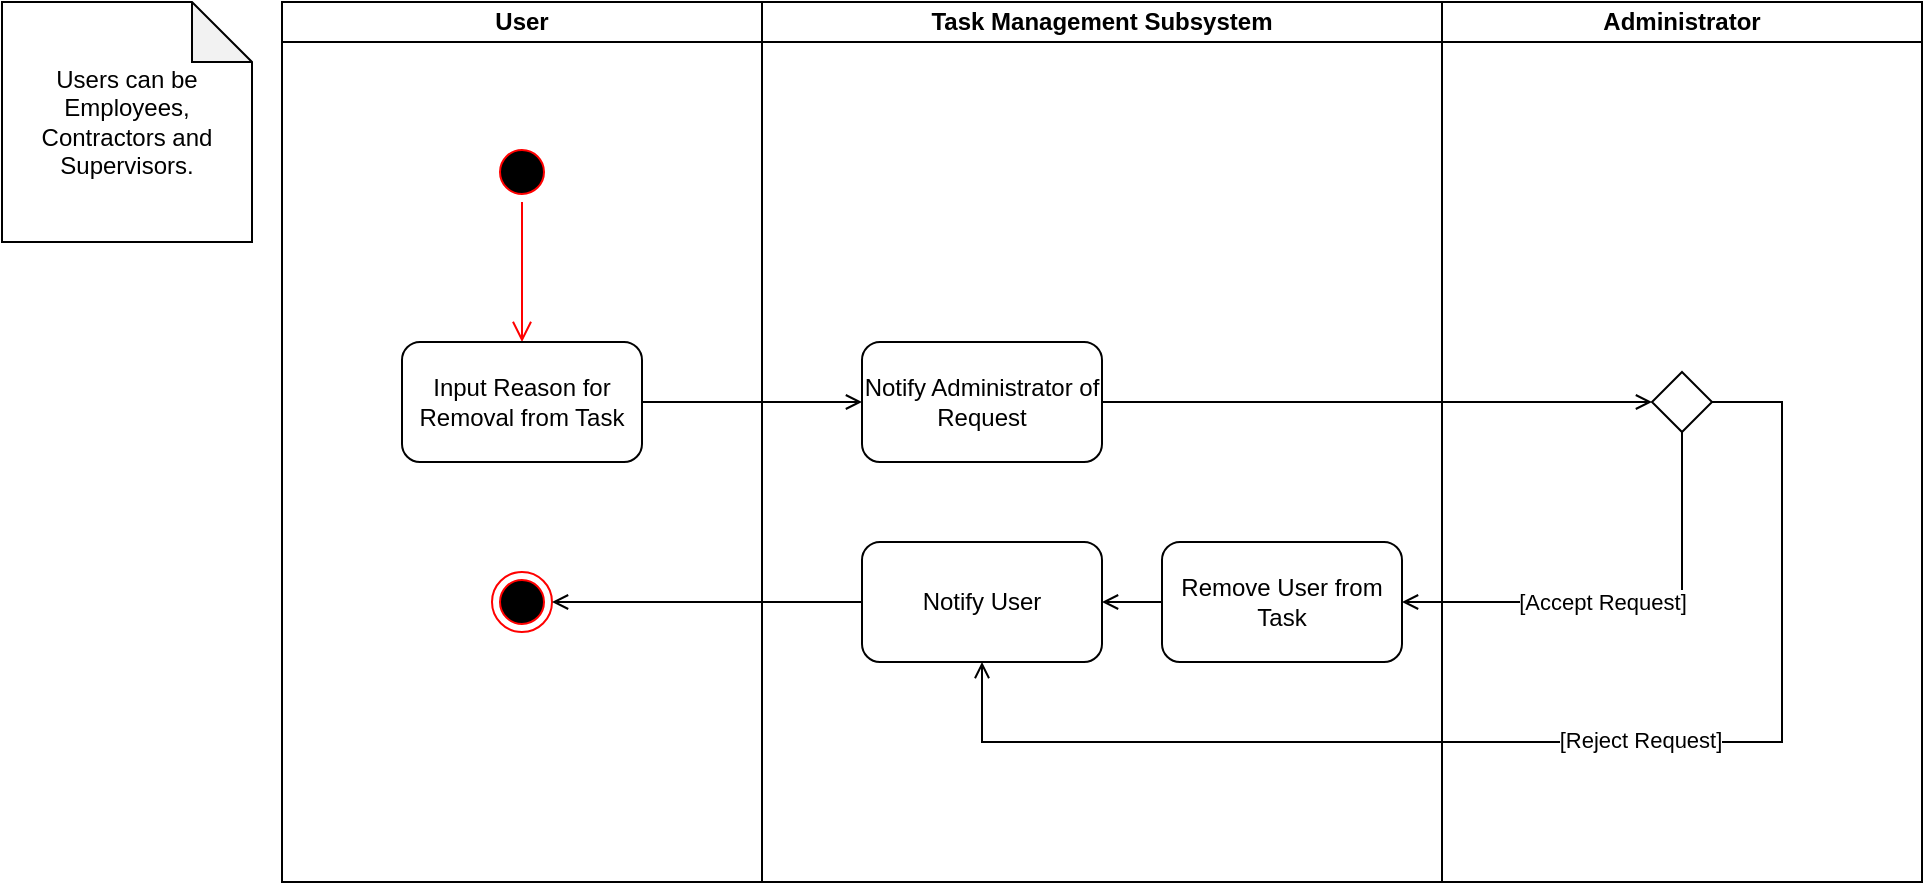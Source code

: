 <mxfile version="20.8.16" type="device"><diagram name="Page-1" id="XNEVfdZuiwhgGK8aHbh-"><mxGraphModel dx="1024" dy="642" grid="1" gridSize="10" guides="1" tooltips="1" connect="1" arrows="1" fold="1" page="1" pageScale="1" pageWidth="850" pageHeight="1100" math="0" shadow="0"><root><mxCell id="0"/><mxCell id="1" parent="0"/><mxCell id="f0pcYScAihtPzUzI-0dF-1" value="User" style="swimlane;startSize=20;whiteSpace=wrap;html=1;" parent="1" vertex="1"><mxGeometry x="170" y="140" width="240" height="440" as="geometry"/></mxCell><mxCell id="f0pcYScAihtPzUzI-0dF-4" value="" style="ellipse;html=1;shape=startState;fillColor=#000000;strokeColor=#ff0000;" parent="f0pcYScAihtPzUzI-0dF-1" vertex="1"><mxGeometry x="105" y="70" width="30" height="30" as="geometry"/></mxCell><mxCell id="f0pcYScAihtPzUzI-0dF-5" value="" style="edgeStyle=orthogonalEdgeStyle;html=1;verticalAlign=bottom;endArrow=open;endSize=8;strokeColor=#ff0000;rounded=0;" parent="f0pcYScAihtPzUzI-0dF-1" source="f0pcYScAihtPzUzI-0dF-4" target="f0pcYScAihtPzUzI-0dF-6" edge="1"><mxGeometry relative="1" as="geometry"><mxPoint x="120" y="160" as="targetPoint"/></mxGeometry></mxCell><mxCell id="f0pcYScAihtPzUzI-0dF-6" value="Input Reason for Removal from Task" style="rounded=1;whiteSpace=wrap;html=1;" parent="f0pcYScAihtPzUzI-0dF-1" vertex="1"><mxGeometry x="60" y="170" width="120" height="60" as="geometry"/></mxCell><mxCell id="f0pcYScAihtPzUzI-0dF-20" value="" style="ellipse;html=1;shape=endState;fillColor=#000000;strokeColor=#ff0000;" parent="f0pcYScAihtPzUzI-0dF-1" vertex="1"><mxGeometry x="105" y="285" width="30" height="30" as="geometry"/></mxCell><mxCell id="f0pcYScAihtPzUzI-0dF-2" value="Task Management Subsystem" style="swimlane;startSize=20;whiteSpace=wrap;html=1;" parent="1" vertex="1"><mxGeometry x="410" y="140" width="340" height="440" as="geometry"/></mxCell><mxCell id="f0pcYScAihtPzUzI-0dF-7" value="Notify Administrator of Request" style="rounded=1;whiteSpace=wrap;html=1;" parent="f0pcYScAihtPzUzI-0dF-2" vertex="1"><mxGeometry x="50" y="170" width="120" height="60" as="geometry"/></mxCell><mxCell id="f0pcYScAihtPzUzI-0dF-14" value="Notify User" style="rounded=1;whiteSpace=wrap;html=1;" parent="f0pcYScAihtPzUzI-0dF-2" vertex="1"><mxGeometry x="50" y="270" width="120" height="60" as="geometry"/></mxCell><mxCell id="f0pcYScAihtPzUzI-0dF-16" style="edgeStyle=orthogonalEdgeStyle;rounded=0;orthogonalLoop=1;jettySize=auto;html=1;endArrow=open;endFill=0;" parent="f0pcYScAihtPzUzI-0dF-2" source="f0pcYScAihtPzUzI-0dF-15" target="f0pcYScAihtPzUzI-0dF-14" edge="1"><mxGeometry relative="1" as="geometry"/></mxCell><mxCell id="f0pcYScAihtPzUzI-0dF-15" value="Remove User from Task" style="rounded=1;whiteSpace=wrap;html=1;" parent="f0pcYScAihtPzUzI-0dF-2" vertex="1"><mxGeometry x="200" y="270" width="120" height="60" as="geometry"/></mxCell><mxCell id="f0pcYScAihtPzUzI-0dF-3" value="Administrator" style="swimlane;startSize=20;whiteSpace=wrap;html=1;" parent="1" vertex="1"><mxGeometry x="750" y="140" width="240" height="440" as="geometry"/></mxCell><mxCell id="f0pcYScAihtPzUzI-0dF-10" value="" style="rhombus;" parent="f0pcYScAihtPzUzI-0dF-3" vertex="1"><mxGeometry x="105" y="185" width="30" height="30" as="geometry"/></mxCell><mxCell id="f0pcYScAihtPzUzI-0dF-8" style="edgeStyle=orthogonalEdgeStyle;rounded=0;orthogonalLoop=1;jettySize=auto;html=1;endArrow=open;endFill=0;" parent="1" source="f0pcYScAihtPzUzI-0dF-6" target="f0pcYScAihtPzUzI-0dF-7" edge="1"><mxGeometry relative="1" as="geometry"/></mxCell><mxCell id="f0pcYScAihtPzUzI-0dF-11" style="edgeStyle=orthogonalEdgeStyle;rounded=0;orthogonalLoop=1;jettySize=auto;html=1;entryX=0;entryY=0.5;entryDx=0;entryDy=0;endArrow=open;endFill=0;" parent="1" source="f0pcYScAihtPzUzI-0dF-7" target="f0pcYScAihtPzUzI-0dF-10" edge="1"><mxGeometry relative="1" as="geometry"/></mxCell><mxCell id="f0pcYScAihtPzUzI-0dF-18" value="[Accept Request]" style="edgeStyle=orthogonalEdgeStyle;rounded=0;orthogonalLoop=1;jettySize=auto;html=1;entryX=1;entryY=0.5;entryDx=0;entryDy=0;endArrow=open;endFill=0;" parent="1" source="f0pcYScAihtPzUzI-0dF-10" target="f0pcYScAihtPzUzI-0dF-15" edge="1"><mxGeometry x="0.111" relative="1" as="geometry"><Array as="points"><mxPoint x="870" y="440"/></Array><mxPoint as="offset"/></mxGeometry></mxCell><mxCell id="f0pcYScAihtPzUzI-0dF-19" style="edgeStyle=orthogonalEdgeStyle;rounded=0;orthogonalLoop=1;jettySize=auto;html=1;entryX=0.5;entryY=1;entryDx=0;entryDy=0;endArrow=open;endFill=0;" parent="1" source="f0pcYScAihtPzUzI-0dF-10" target="f0pcYScAihtPzUzI-0dF-14" edge="1"><mxGeometry relative="1" as="geometry"><Array as="points"><mxPoint x="920" y="340"/><mxPoint x="920" y="510"/><mxPoint x="520" y="510"/></Array></mxGeometry></mxCell><mxCell id="f0pcYScAihtPzUzI-0dF-22" value="[Reject Request]" style="edgeLabel;html=1;align=center;verticalAlign=middle;resizable=0;points=[];" parent="f0pcYScAihtPzUzI-0dF-19" vertex="1" connectable="0"><mxGeometry x="-0.144" y="-1" relative="1" as="geometry"><mxPoint as="offset"/></mxGeometry></mxCell><mxCell id="f0pcYScAihtPzUzI-0dF-21" style="edgeStyle=orthogonalEdgeStyle;rounded=0;orthogonalLoop=1;jettySize=auto;html=1;entryX=1;entryY=0.5;entryDx=0;entryDy=0;endArrow=open;endFill=0;" parent="1" source="f0pcYScAihtPzUzI-0dF-14" target="f0pcYScAihtPzUzI-0dF-20" edge="1"><mxGeometry relative="1" as="geometry"/></mxCell><mxCell id="rZr3X1w3tNJVZ5I9hDnZ-1" value="Users can be Employees, Contractors and Supervisors." style="shape=note;whiteSpace=wrap;html=1;backgroundOutline=1;darkOpacity=0.05;" parent="1" vertex="1"><mxGeometry x="30" y="140" width="125" height="120" as="geometry"/></mxCell></root></mxGraphModel></diagram></mxfile>